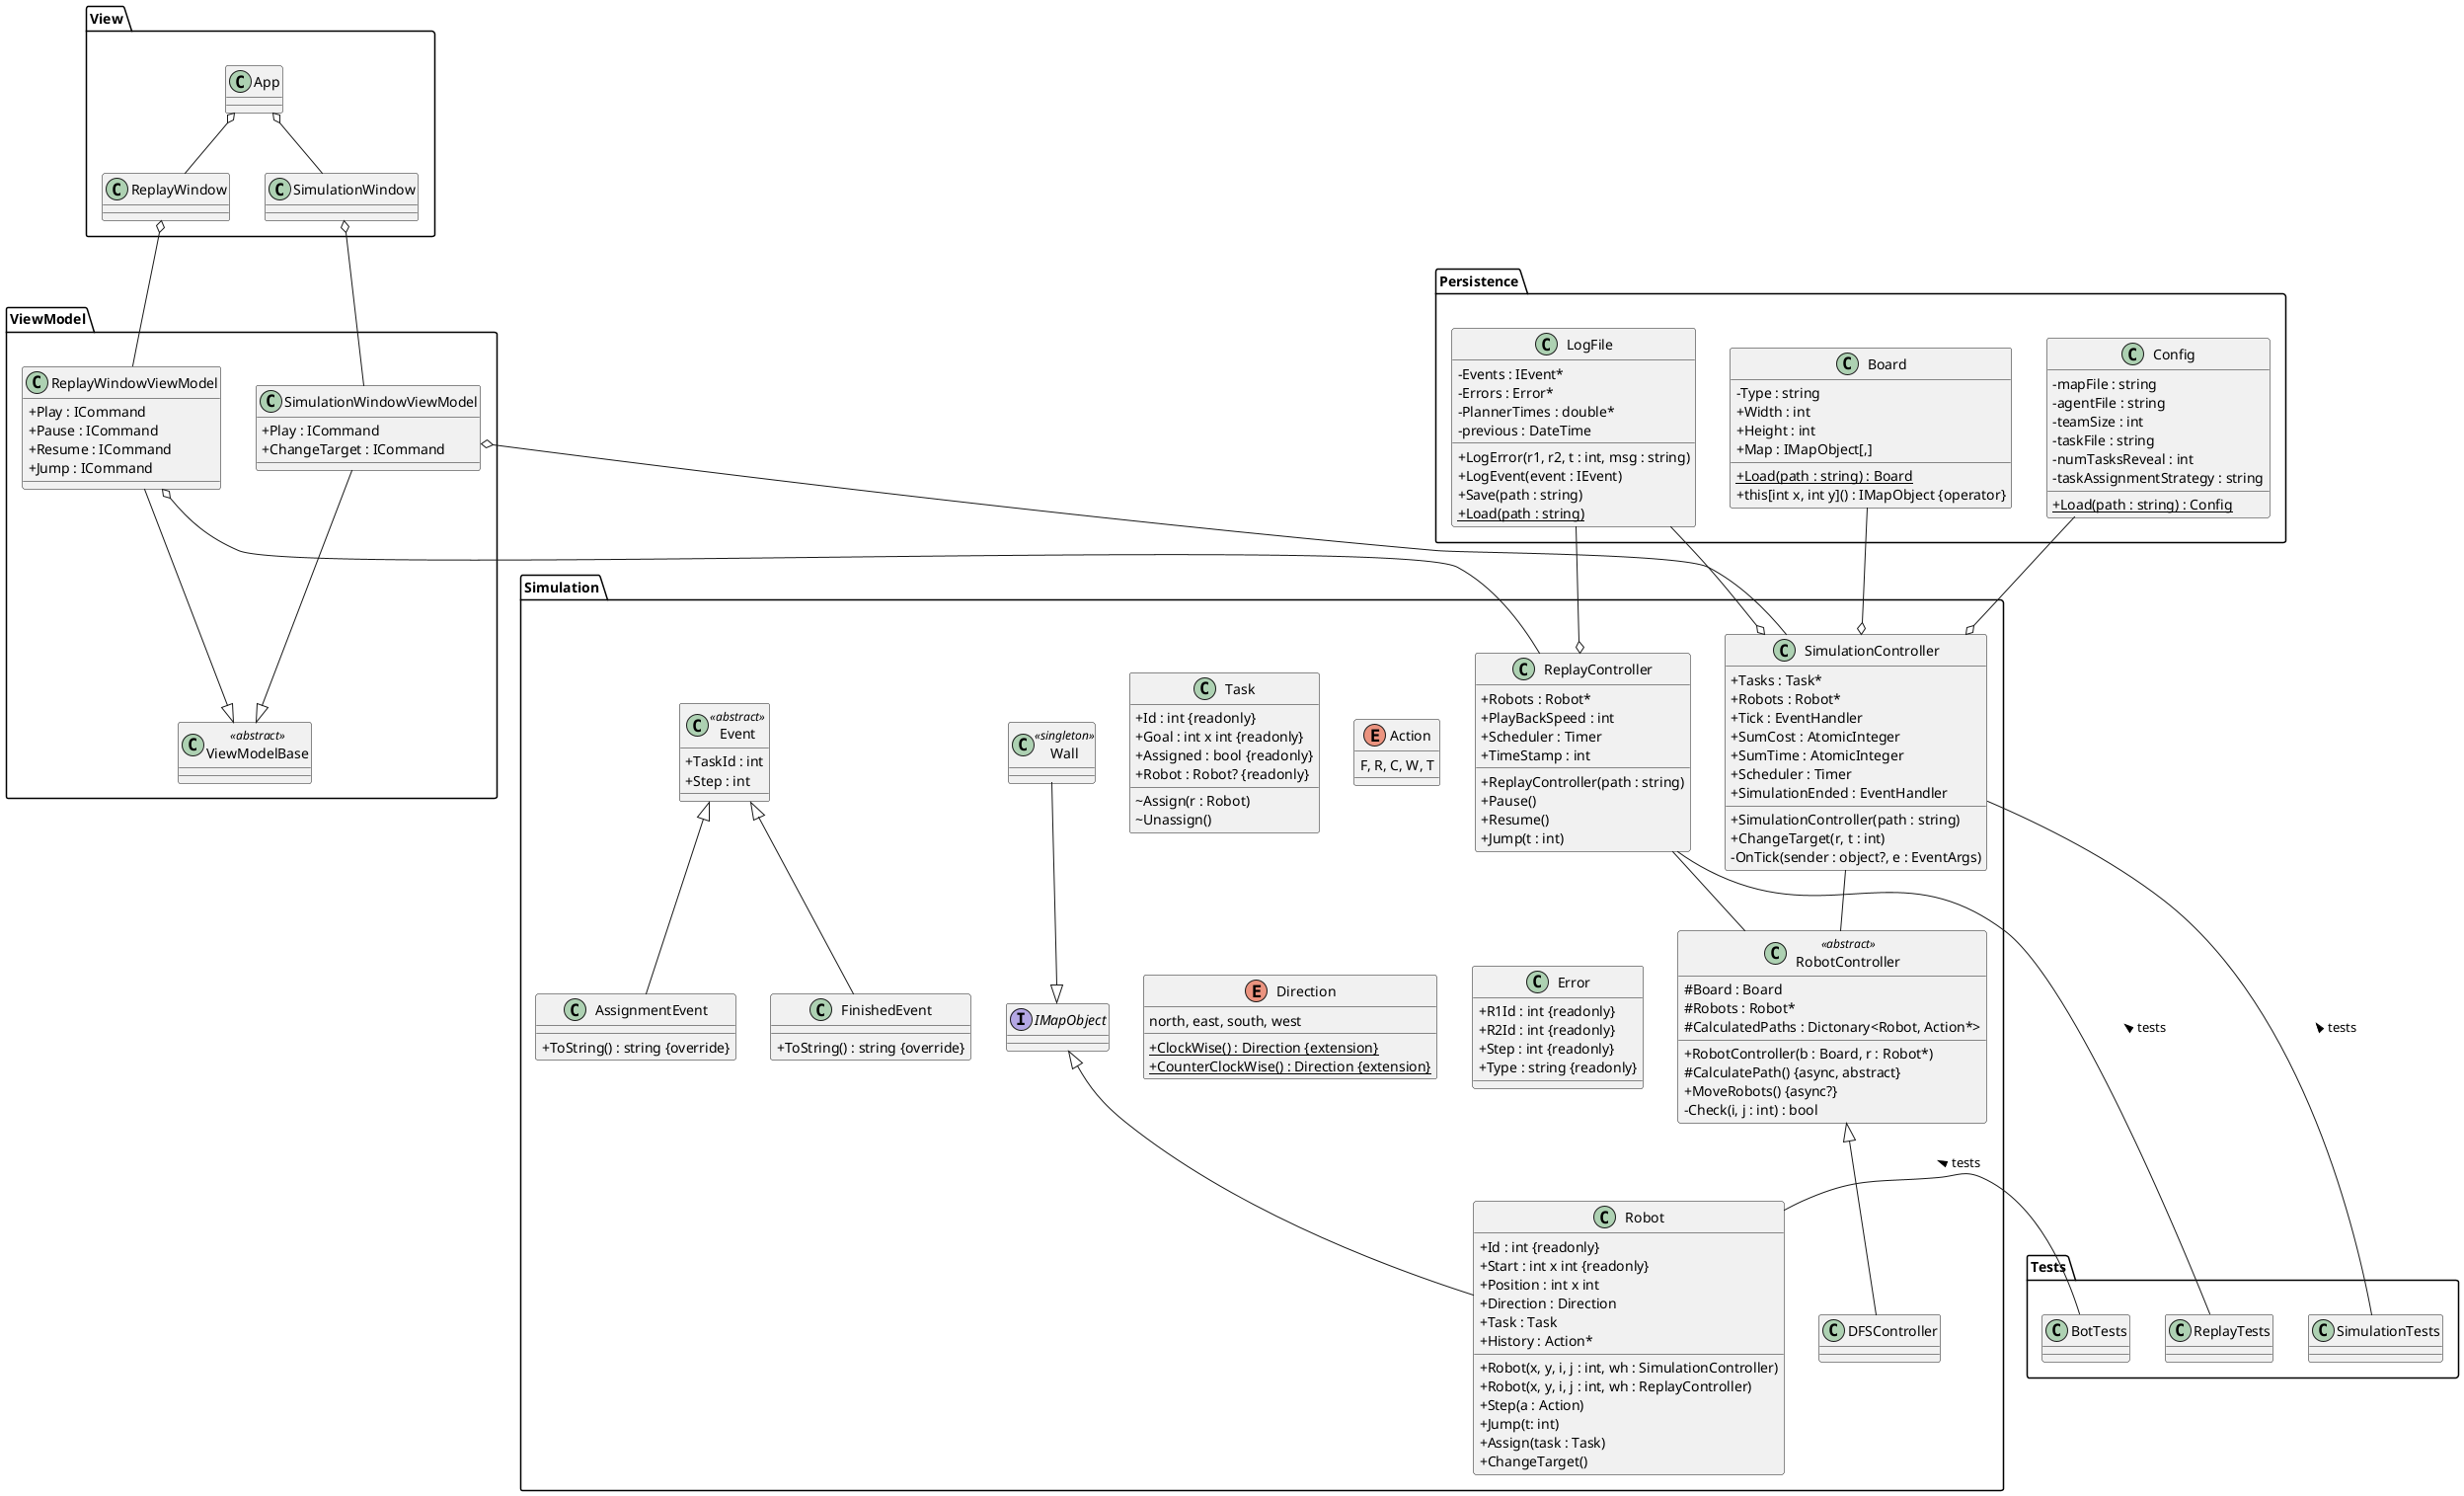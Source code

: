 @startuml ClassDiagram
skinparam classAttributeIconSize 0


package "View" {
    class App {}
    class SimulationWindow {}
    class ReplayWindow {}
}

package "ViewModel" {
    class ViewModelBase <<abstract>> {}
    class SimulationWindowViewModel {
        +Play : ICommand
        +ChangeTarget : ICommand
    }
    class ReplayWindowViewModel {
        +Play : ICommand
        +Pause : ICommand
        +Resume : ICommand
        +Jump : ICommand
    }
}

package "Persistence" {
    class Config {
        -mapFile : string
        -agentFile : string
        -teamSize : int
        -taskFile : string
        -numTasksReveal : int
        -taskAssignmentStrategy : string
        {static} +Load(path : string) : Config
    }

    class Board {
        -Type : string
        +Width : int
        +Height : int
        +Map : IMapObject[,]
        {static} +Load(path : string) : Board
        +this[int x, int y]() : IMapObject {operator}
    }
    
    class LogFile {
        -Events : IEvent*
        -Errors : Error*
        -PlannerTimes : double*
        -previous : DateTime
        +LogError(r1, r2, t : int, msg : string)
        +LogEvent(event : IEvent)
        +Save(path : string)
        {static} +Load(path : string)
    }
}

package "Simulation" {
    interface IMapObject {}

    class Wall <<singleton>> {}

    class RobotController <<abstract>> {
        #Board : Board
        #Robots : Robot*
        #CalculatedPaths : Dictonary<Robot, Action*>
        +RobotController(b : Board, r : Robot*)
        #CalculatePath() {async, abstract}
        +MoveRobots() {async?}
        -Check(i, j : int) : bool
    }

    class DFSController {}

    class Robot {
        +Id : int {readonly}
        +Start : int x int {readonly}
        +Position : int x int
        +Direction : Direction
        +Task : Task
        +History : Action*
        +Robot(x, y, i, j : int, wh : SimulationController)
        +Robot(x, y, i, j : int, wh : ReplayController)
        +Step(a : Action)
        +Jump(t: int)
        +Assign(task : Task)
        +ChangeTarget()
    }

    class Task {
        +Id : int {readonly}
        +Goal : int x int {readonly}
        +Assigned : bool {readonly}
        +Robot : Robot? {readonly}
        ~Assign(r : Robot)
        ~Unassign()
    }

    class ReplayController {
        +Robots : Robot*
        +PlayBackSpeed : int
        +Scheduler : Timer
        +TimeStamp : int
        +ReplayController(path : string)
        +Pause()
        +Resume()
        +Jump(t : int)
    }

    class SimulationController {
        +Tasks : Task*
        +Robots : Robot*
        +Tick : EventHandler
        +SumCost : AtomicInteger
        +SumTime : AtomicInteger
        +Scheduler : Timer
        +SimulationEnded : EventHandler
        +SimulationController(path : string)
        +ChangeTarget(r, t : int)
        -OnTick(sender : object?, e : EventArgs)
    }

    enum Action {
        F, R, C, W, T
    }

    enum Direction {
        north, east, south, west

        {static}+ClockWise() : Direction {extension}
        {static}+CounterClockWise() : Direction {extension}
    }

    class Event <<abstract>> {
        +TaskId : int
        +Step : int
    }
    
    class AssignmentEvent {
        +ToString() : string {override}
    }

    class FinishedEvent {
        +ToString() : string {override}
    }

    class Error {
        +R1Id : int {readonly}
        +R2Id : int {readonly}
        +Step : int {readonly}
        +Type : string {readonly}
    }
}


package "Tests" {
    class SimulationTests {}
    class ReplayTests {}
    class BotTests {}
}

App o-- SimulationWindow
App o-- ReplayWindow

ViewModelBase <|-up- SimulationWindowViewModel
ViewModelBase <|-up- ReplayWindowViewModel

SimulationWindow o-- SimulationWindowViewModel
ReplayWindow o-- ReplayWindowViewModel

SimulationWindowViewModel o-down- SimulationController
ReplayWindowViewModel o-down- ReplayController

SimulationController -right- SimulationTests : tests <
ReplayController -right- ReplayTests : tests <
Robot -right- BotTests : tests <

SimulationController o-up- Config
SimulationController o-up- Board
SimulationController o-up- LogFile

ReplayController o-up- LogFile

IMapObject <|-up- Wall
IMapObject <|-- Robot

Event <|-down- AssignmentEvent
Event <|-down- FinishedEvent

RobotController <|-down- DFSController

SimulationController -- RobotController
ReplayController -- RobotController

@enduml